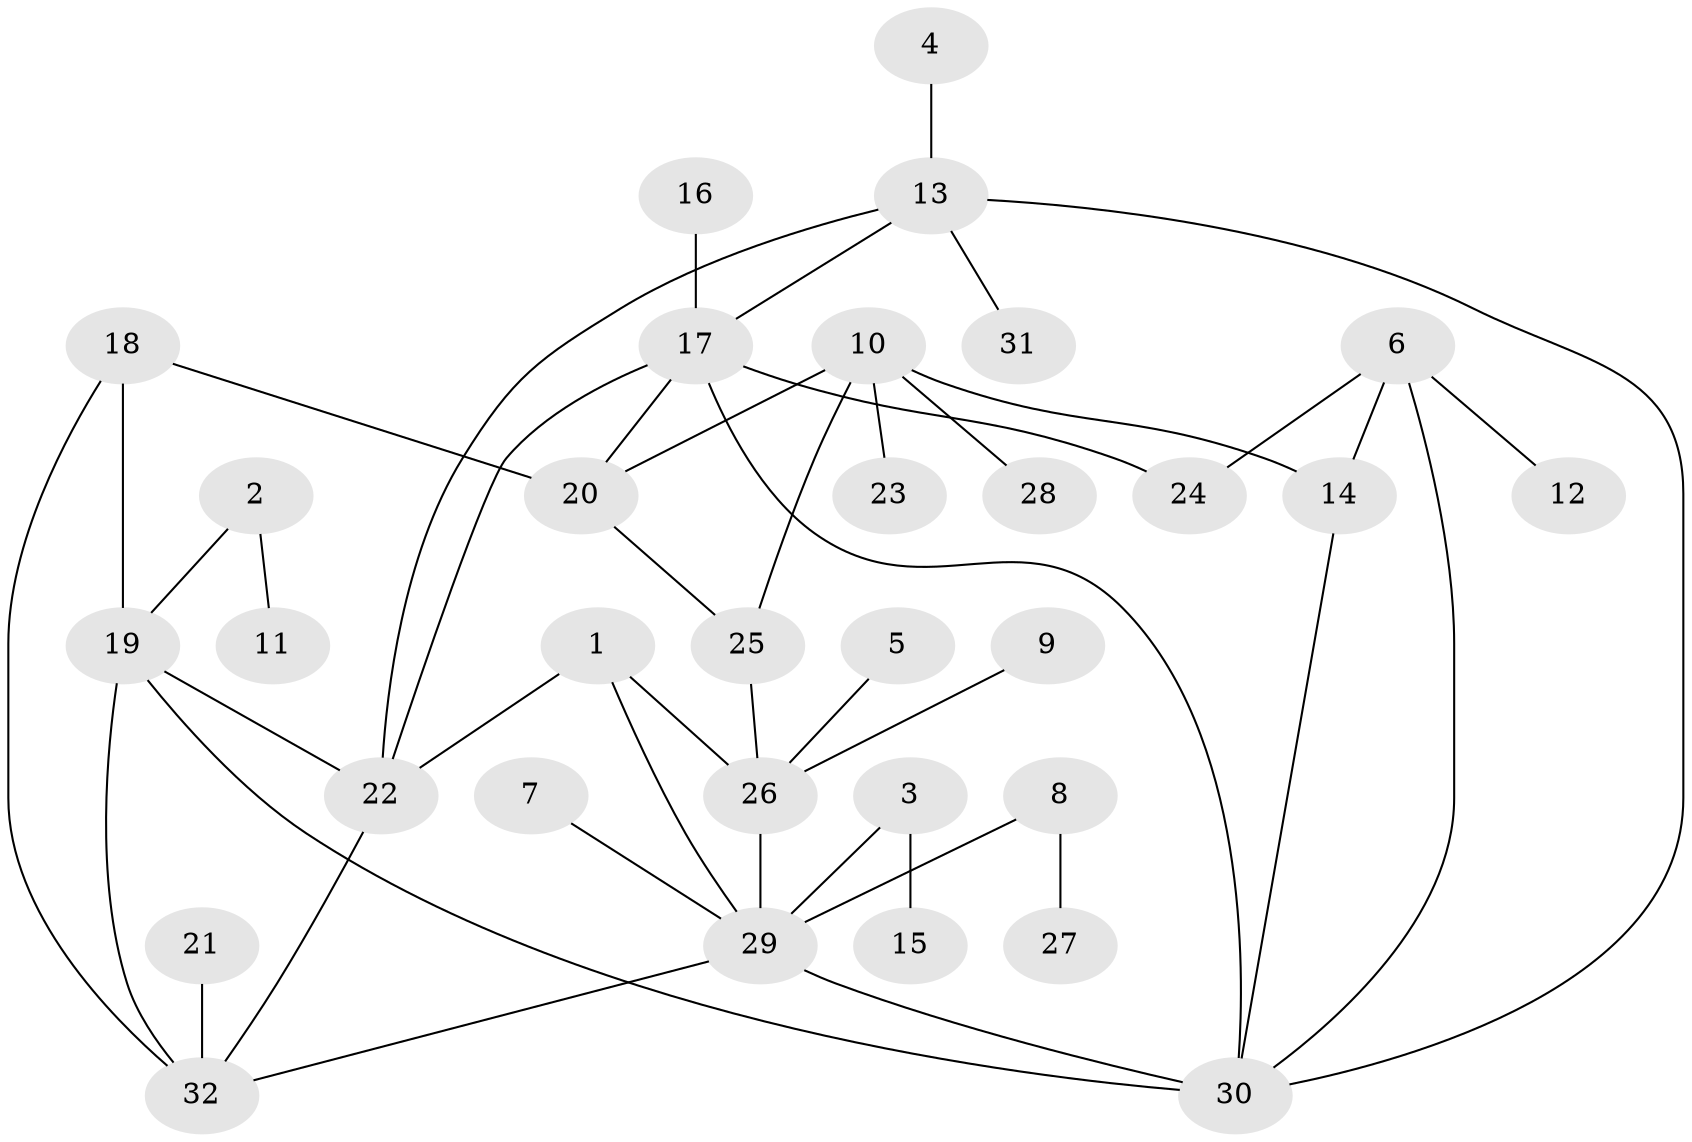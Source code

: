 // original degree distribution, {7: 0.047619047619047616, 4: 0.047619047619047616, 6: 0.09523809523809523, 3: 0.015873015873015872, 9: 0.015873015873015872, 5: 0.015873015873015872, 2: 0.2857142857142857, 1: 0.47619047619047616}
// Generated by graph-tools (version 1.1) at 2025/02/03/09/25 03:02:50]
// undirected, 32 vertices, 45 edges
graph export_dot {
graph [start="1"]
  node [color=gray90,style=filled];
  1;
  2;
  3;
  4;
  5;
  6;
  7;
  8;
  9;
  10;
  11;
  12;
  13;
  14;
  15;
  16;
  17;
  18;
  19;
  20;
  21;
  22;
  23;
  24;
  25;
  26;
  27;
  28;
  29;
  30;
  31;
  32;
  1 -- 22 [weight=1.0];
  1 -- 26 [weight=1.0];
  1 -- 29 [weight=1.0];
  2 -- 11 [weight=1.0];
  2 -- 19 [weight=1.0];
  3 -- 15 [weight=1.0];
  3 -- 29 [weight=1.0];
  4 -- 13 [weight=1.0];
  5 -- 26 [weight=1.0];
  6 -- 12 [weight=1.0];
  6 -- 14 [weight=1.0];
  6 -- 24 [weight=1.0];
  6 -- 30 [weight=1.0];
  7 -- 29 [weight=1.0];
  8 -- 27 [weight=1.0];
  8 -- 29 [weight=1.0];
  9 -- 26 [weight=1.0];
  10 -- 14 [weight=1.0];
  10 -- 20 [weight=1.0];
  10 -- 23 [weight=1.0];
  10 -- 25 [weight=1.0];
  10 -- 28 [weight=1.0];
  13 -- 17 [weight=1.0];
  13 -- 22 [weight=1.0];
  13 -- 30 [weight=1.0];
  13 -- 31 [weight=1.0];
  14 -- 30 [weight=1.0];
  16 -- 17 [weight=1.0];
  17 -- 20 [weight=1.0];
  17 -- 22 [weight=1.0];
  17 -- 24 [weight=1.0];
  17 -- 30 [weight=1.0];
  18 -- 19 [weight=1.0];
  18 -- 20 [weight=1.0];
  18 -- 32 [weight=1.0];
  19 -- 22 [weight=1.0];
  19 -- 30 [weight=1.0];
  19 -- 32 [weight=1.0];
  20 -- 25 [weight=1.0];
  21 -- 32 [weight=1.0];
  22 -- 32 [weight=1.0];
  25 -- 26 [weight=1.0];
  26 -- 29 [weight=1.0];
  29 -- 30 [weight=1.0];
  29 -- 32 [weight=1.0];
}
